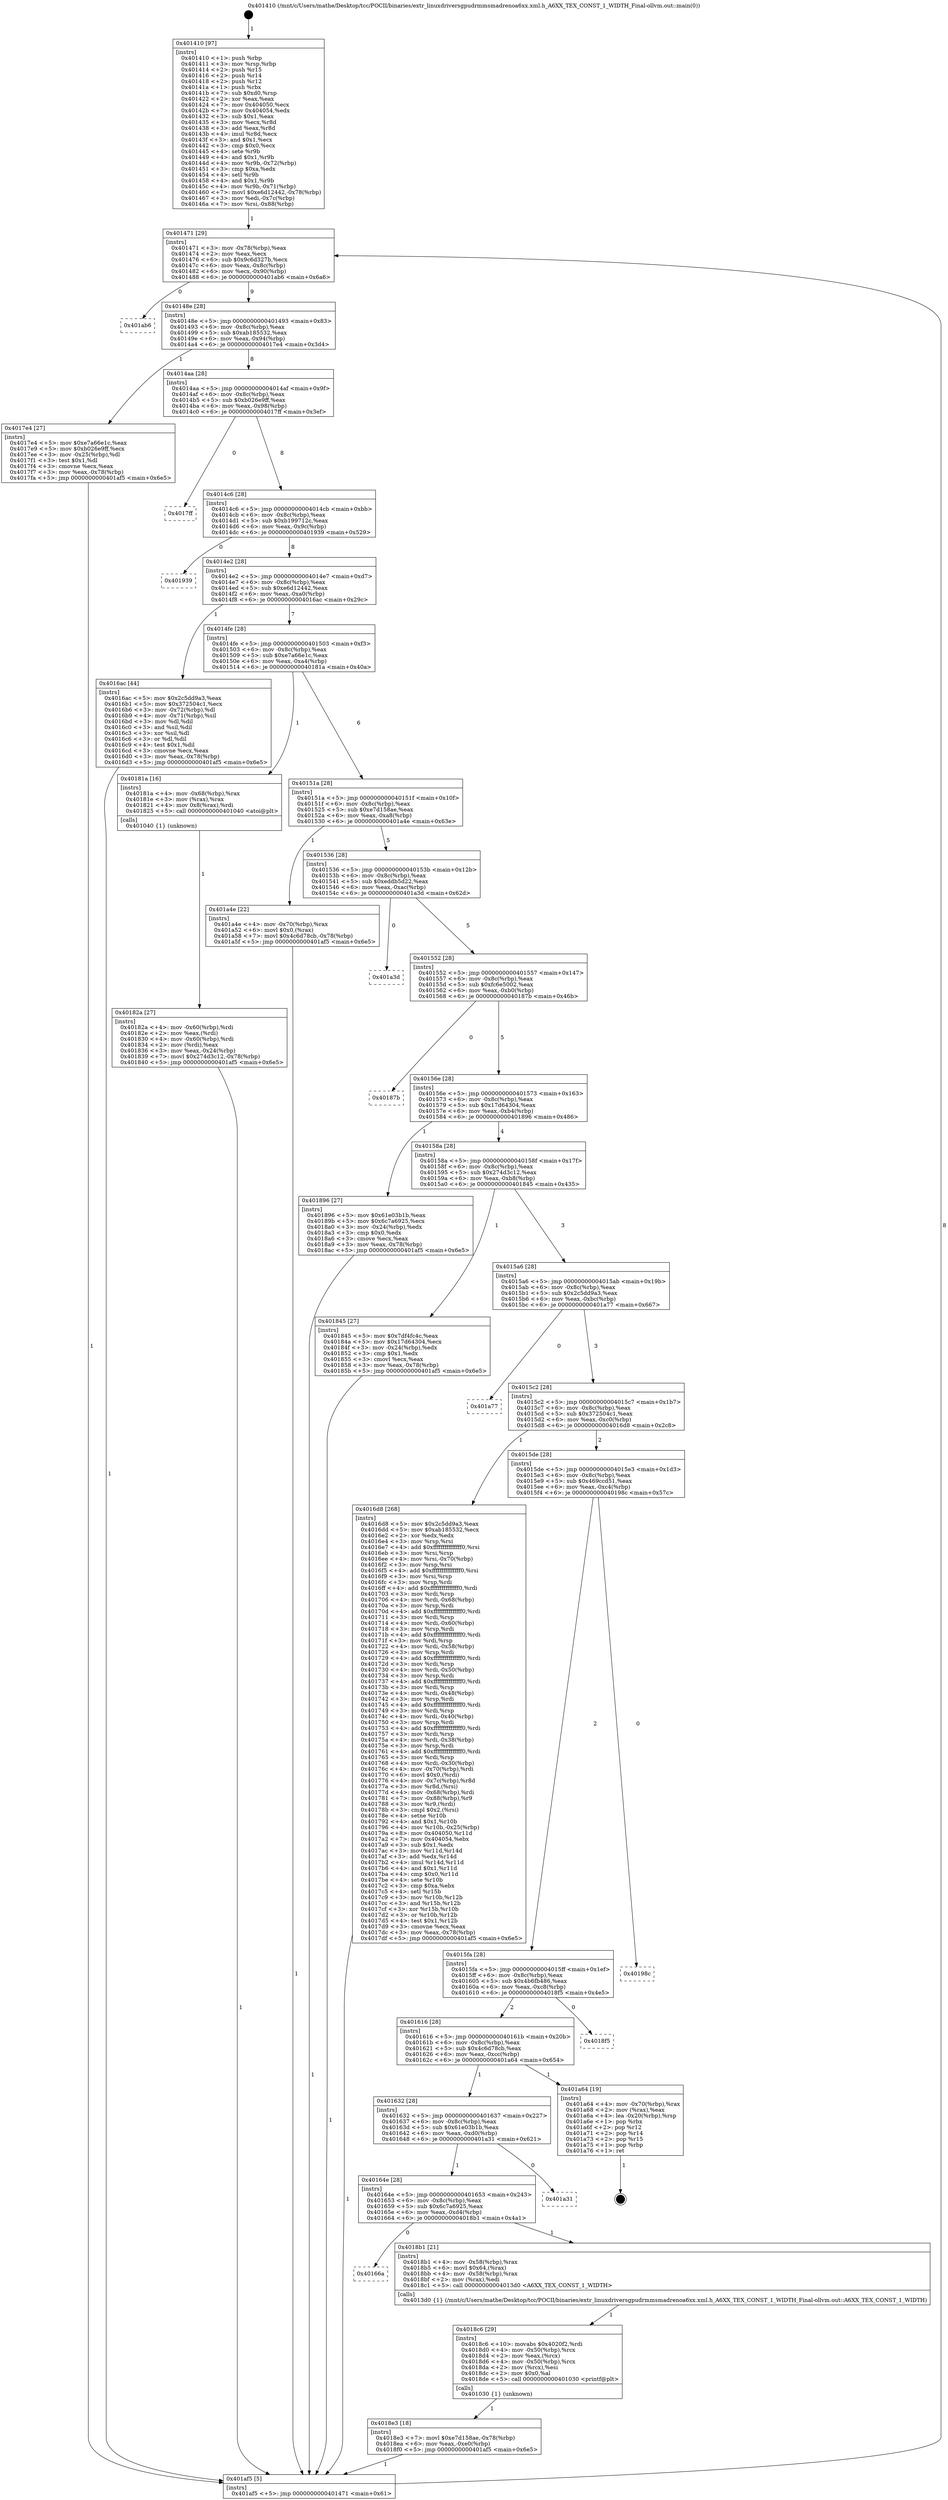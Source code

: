 digraph "0x401410" {
  label = "0x401410 (/mnt/c/Users/mathe/Desktop/tcc/POCII/binaries/extr_linuxdriversgpudrmmsmadrenoa6xx.xml.h_A6XX_TEX_CONST_1_WIDTH_Final-ollvm.out::main(0))"
  labelloc = "t"
  node[shape=record]

  Entry [label="",width=0.3,height=0.3,shape=circle,fillcolor=black,style=filled]
  "0x401471" [label="{
     0x401471 [29]\l
     | [instrs]\l
     &nbsp;&nbsp;0x401471 \<+3\>: mov -0x78(%rbp),%eax\l
     &nbsp;&nbsp;0x401474 \<+2\>: mov %eax,%ecx\l
     &nbsp;&nbsp;0x401476 \<+6\>: sub $0x9c6d327b,%ecx\l
     &nbsp;&nbsp;0x40147c \<+6\>: mov %eax,-0x8c(%rbp)\l
     &nbsp;&nbsp;0x401482 \<+6\>: mov %ecx,-0x90(%rbp)\l
     &nbsp;&nbsp;0x401488 \<+6\>: je 0000000000401ab6 \<main+0x6a6\>\l
  }"]
  "0x401ab6" [label="{
     0x401ab6\l
  }", style=dashed]
  "0x40148e" [label="{
     0x40148e [28]\l
     | [instrs]\l
     &nbsp;&nbsp;0x40148e \<+5\>: jmp 0000000000401493 \<main+0x83\>\l
     &nbsp;&nbsp;0x401493 \<+6\>: mov -0x8c(%rbp),%eax\l
     &nbsp;&nbsp;0x401499 \<+5\>: sub $0xab185532,%eax\l
     &nbsp;&nbsp;0x40149e \<+6\>: mov %eax,-0x94(%rbp)\l
     &nbsp;&nbsp;0x4014a4 \<+6\>: je 00000000004017e4 \<main+0x3d4\>\l
  }"]
  Exit [label="",width=0.3,height=0.3,shape=circle,fillcolor=black,style=filled,peripheries=2]
  "0x4017e4" [label="{
     0x4017e4 [27]\l
     | [instrs]\l
     &nbsp;&nbsp;0x4017e4 \<+5\>: mov $0xe7a66e1c,%eax\l
     &nbsp;&nbsp;0x4017e9 \<+5\>: mov $0xb026e9ff,%ecx\l
     &nbsp;&nbsp;0x4017ee \<+3\>: mov -0x25(%rbp),%dl\l
     &nbsp;&nbsp;0x4017f1 \<+3\>: test $0x1,%dl\l
     &nbsp;&nbsp;0x4017f4 \<+3\>: cmovne %ecx,%eax\l
     &nbsp;&nbsp;0x4017f7 \<+3\>: mov %eax,-0x78(%rbp)\l
     &nbsp;&nbsp;0x4017fa \<+5\>: jmp 0000000000401af5 \<main+0x6e5\>\l
  }"]
  "0x4014aa" [label="{
     0x4014aa [28]\l
     | [instrs]\l
     &nbsp;&nbsp;0x4014aa \<+5\>: jmp 00000000004014af \<main+0x9f\>\l
     &nbsp;&nbsp;0x4014af \<+6\>: mov -0x8c(%rbp),%eax\l
     &nbsp;&nbsp;0x4014b5 \<+5\>: sub $0xb026e9ff,%eax\l
     &nbsp;&nbsp;0x4014ba \<+6\>: mov %eax,-0x98(%rbp)\l
     &nbsp;&nbsp;0x4014c0 \<+6\>: je 00000000004017ff \<main+0x3ef\>\l
  }"]
  "0x4018e3" [label="{
     0x4018e3 [18]\l
     | [instrs]\l
     &nbsp;&nbsp;0x4018e3 \<+7\>: movl $0xe7d158ae,-0x78(%rbp)\l
     &nbsp;&nbsp;0x4018ea \<+6\>: mov %eax,-0xe0(%rbp)\l
     &nbsp;&nbsp;0x4018f0 \<+5\>: jmp 0000000000401af5 \<main+0x6e5\>\l
  }"]
  "0x4017ff" [label="{
     0x4017ff\l
  }", style=dashed]
  "0x4014c6" [label="{
     0x4014c6 [28]\l
     | [instrs]\l
     &nbsp;&nbsp;0x4014c6 \<+5\>: jmp 00000000004014cb \<main+0xbb\>\l
     &nbsp;&nbsp;0x4014cb \<+6\>: mov -0x8c(%rbp),%eax\l
     &nbsp;&nbsp;0x4014d1 \<+5\>: sub $0xb199712c,%eax\l
     &nbsp;&nbsp;0x4014d6 \<+6\>: mov %eax,-0x9c(%rbp)\l
     &nbsp;&nbsp;0x4014dc \<+6\>: je 0000000000401939 \<main+0x529\>\l
  }"]
  "0x4018c6" [label="{
     0x4018c6 [29]\l
     | [instrs]\l
     &nbsp;&nbsp;0x4018c6 \<+10\>: movabs $0x4020f2,%rdi\l
     &nbsp;&nbsp;0x4018d0 \<+4\>: mov -0x50(%rbp),%rcx\l
     &nbsp;&nbsp;0x4018d4 \<+2\>: mov %eax,(%rcx)\l
     &nbsp;&nbsp;0x4018d6 \<+4\>: mov -0x50(%rbp),%rcx\l
     &nbsp;&nbsp;0x4018da \<+2\>: mov (%rcx),%esi\l
     &nbsp;&nbsp;0x4018dc \<+2\>: mov $0x0,%al\l
     &nbsp;&nbsp;0x4018de \<+5\>: call 0000000000401030 \<printf@plt\>\l
     | [calls]\l
     &nbsp;&nbsp;0x401030 \{1\} (unknown)\l
  }"]
  "0x401939" [label="{
     0x401939\l
  }", style=dashed]
  "0x4014e2" [label="{
     0x4014e2 [28]\l
     | [instrs]\l
     &nbsp;&nbsp;0x4014e2 \<+5\>: jmp 00000000004014e7 \<main+0xd7\>\l
     &nbsp;&nbsp;0x4014e7 \<+6\>: mov -0x8c(%rbp),%eax\l
     &nbsp;&nbsp;0x4014ed \<+5\>: sub $0xe6d12442,%eax\l
     &nbsp;&nbsp;0x4014f2 \<+6\>: mov %eax,-0xa0(%rbp)\l
     &nbsp;&nbsp;0x4014f8 \<+6\>: je 00000000004016ac \<main+0x29c\>\l
  }"]
  "0x40166a" [label="{
     0x40166a\l
  }", style=dashed]
  "0x4016ac" [label="{
     0x4016ac [44]\l
     | [instrs]\l
     &nbsp;&nbsp;0x4016ac \<+5\>: mov $0x2c5dd9a3,%eax\l
     &nbsp;&nbsp;0x4016b1 \<+5\>: mov $0x372504c1,%ecx\l
     &nbsp;&nbsp;0x4016b6 \<+3\>: mov -0x72(%rbp),%dl\l
     &nbsp;&nbsp;0x4016b9 \<+4\>: mov -0x71(%rbp),%sil\l
     &nbsp;&nbsp;0x4016bd \<+3\>: mov %dl,%dil\l
     &nbsp;&nbsp;0x4016c0 \<+3\>: and %sil,%dil\l
     &nbsp;&nbsp;0x4016c3 \<+3\>: xor %sil,%dl\l
     &nbsp;&nbsp;0x4016c6 \<+3\>: or %dl,%dil\l
     &nbsp;&nbsp;0x4016c9 \<+4\>: test $0x1,%dil\l
     &nbsp;&nbsp;0x4016cd \<+3\>: cmovne %ecx,%eax\l
     &nbsp;&nbsp;0x4016d0 \<+3\>: mov %eax,-0x78(%rbp)\l
     &nbsp;&nbsp;0x4016d3 \<+5\>: jmp 0000000000401af5 \<main+0x6e5\>\l
  }"]
  "0x4014fe" [label="{
     0x4014fe [28]\l
     | [instrs]\l
     &nbsp;&nbsp;0x4014fe \<+5\>: jmp 0000000000401503 \<main+0xf3\>\l
     &nbsp;&nbsp;0x401503 \<+6\>: mov -0x8c(%rbp),%eax\l
     &nbsp;&nbsp;0x401509 \<+5\>: sub $0xe7a66e1c,%eax\l
     &nbsp;&nbsp;0x40150e \<+6\>: mov %eax,-0xa4(%rbp)\l
     &nbsp;&nbsp;0x401514 \<+6\>: je 000000000040181a \<main+0x40a\>\l
  }"]
  "0x401af5" [label="{
     0x401af5 [5]\l
     | [instrs]\l
     &nbsp;&nbsp;0x401af5 \<+5\>: jmp 0000000000401471 \<main+0x61\>\l
  }"]
  "0x401410" [label="{
     0x401410 [97]\l
     | [instrs]\l
     &nbsp;&nbsp;0x401410 \<+1\>: push %rbp\l
     &nbsp;&nbsp;0x401411 \<+3\>: mov %rsp,%rbp\l
     &nbsp;&nbsp;0x401414 \<+2\>: push %r15\l
     &nbsp;&nbsp;0x401416 \<+2\>: push %r14\l
     &nbsp;&nbsp;0x401418 \<+2\>: push %r12\l
     &nbsp;&nbsp;0x40141a \<+1\>: push %rbx\l
     &nbsp;&nbsp;0x40141b \<+7\>: sub $0xd0,%rsp\l
     &nbsp;&nbsp;0x401422 \<+2\>: xor %eax,%eax\l
     &nbsp;&nbsp;0x401424 \<+7\>: mov 0x404050,%ecx\l
     &nbsp;&nbsp;0x40142b \<+7\>: mov 0x404054,%edx\l
     &nbsp;&nbsp;0x401432 \<+3\>: sub $0x1,%eax\l
     &nbsp;&nbsp;0x401435 \<+3\>: mov %ecx,%r8d\l
     &nbsp;&nbsp;0x401438 \<+3\>: add %eax,%r8d\l
     &nbsp;&nbsp;0x40143b \<+4\>: imul %r8d,%ecx\l
     &nbsp;&nbsp;0x40143f \<+3\>: and $0x1,%ecx\l
     &nbsp;&nbsp;0x401442 \<+3\>: cmp $0x0,%ecx\l
     &nbsp;&nbsp;0x401445 \<+4\>: sete %r9b\l
     &nbsp;&nbsp;0x401449 \<+4\>: and $0x1,%r9b\l
     &nbsp;&nbsp;0x40144d \<+4\>: mov %r9b,-0x72(%rbp)\l
     &nbsp;&nbsp;0x401451 \<+3\>: cmp $0xa,%edx\l
     &nbsp;&nbsp;0x401454 \<+4\>: setl %r9b\l
     &nbsp;&nbsp;0x401458 \<+4\>: and $0x1,%r9b\l
     &nbsp;&nbsp;0x40145c \<+4\>: mov %r9b,-0x71(%rbp)\l
     &nbsp;&nbsp;0x401460 \<+7\>: movl $0xe6d12442,-0x78(%rbp)\l
     &nbsp;&nbsp;0x401467 \<+3\>: mov %edi,-0x7c(%rbp)\l
     &nbsp;&nbsp;0x40146a \<+7\>: mov %rsi,-0x88(%rbp)\l
  }"]
  "0x4018b1" [label="{
     0x4018b1 [21]\l
     | [instrs]\l
     &nbsp;&nbsp;0x4018b1 \<+4\>: mov -0x58(%rbp),%rax\l
     &nbsp;&nbsp;0x4018b5 \<+6\>: movl $0x64,(%rax)\l
     &nbsp;&nbsp;0x4018bb \<+4\>: mov -0x58(%rbp),%rax\l
     &nbsp;&nbsp;0x4018bf \<+2\>: mov (%rax),%edi\l
     &nbsp;&nbsp;0x4018c1 \<+5\>: call 00000000004013d0 \<A6XX_TEX_CONST_1_WIDTH\>\l
     | [calls]\l
     &nbsp;&nbsp;0x4013d0 \{1\} (/mnt/c/Users/mathe/Desktop/tcc/POCII/binaries/extr_linuxdriversgpudrmmsmadrenoa6xx.xml.h_A6XX_TEX_CONST_1_WIDTH_Final-ollvm.out::A6XX_TEX_CONST_1_WIDTH)\l
  }"]
  "0x40181a" [label="{
     0x40181a [16]\l
     | [instrs]\l
     &nbsp;&nbsp;0x40181a \<+4\>: mov -0x68(%rbp),%rax\l
     &nbsp;&nbsp;0x40181e \<+3\>: mov (%rax),%rax\l
     &nbsp;&nbsp;0x401821 \<+4\>: mov 0x8(%rax),%rdi\l
     &nbsp;&nbsp;0x401825 \<+5\>: call 0000000000401040 \<atoi@plt\>\l
     | [calls]\l
     &nbsp;&nbsp;0x401040 \{1\} (unknown)\l
  }"]
  "0x40151a" [label="{
     0x40151a [28]\l
     | [instrs]\l
     &nbsp;&nbsp;0x40151a \<+5\>: jmp 000000000040151f \<main+0x10f\>\l
     &nbsp;&nbsp;0x40151f \<+6\>: mov -0x8c(%rbp),%eax\l
     &nbsp;&nbsp;0x401525 \<+5\>: sub $0xe7d158ae,%eax\l
     &nbsp;&nbsp;0x40152a \<+6\>: mov %eax,-0xa8(%rbp)\l
     &nbsp;&nbsp;0x401530 \<+6\>: je 0000000000401a4e \<main+0x63e\>\l
  }"]
  "0x40164e" [label="{
     0x40164e [28]\l
     | [instrs]\l
     &nbsp;&nbsp;0x40164e \<+5\>: jmp 0000000000401653 \<main+0x243\>\l
     &nbsp;&nbsp;0x401653 \<+6\>: mov -0x8c(%rbp),%eax\l
     &nbsp;&nbsp;0x401659 \<+5\>: sub $0x6c7a6925,%eax\l
     &nbsp;&nbsp;0x40165e \<+6\>: mov %eax,-0xd4(%rbp)\l
     &nbsp;&nbsp;0x401664 \<+6\>: je 00000000004018b1 \<main+0x4a1\>\l
  }"]
  "0x401a4e" [label="{
     0x401a4e [22]\l
     | [instrs]\l
     &nbsp;&nbsp;0x401a4e \<+4\>: mov -0x70(%rbp),%rax\l
     &nbsp;&nbsp;0x401a52 \<+6\>: movl $0x0,(%rax)\l
     &nbsp;&nbsp;0x401a58 \<+7\>: movl $0x4c6d78cb,-0x78(%rbp)\l
     &nbsp;&nbsp;0x401a5f \<+5\>: jmp 0000000000401af5 \<main+0x6e5\>\l
  }"]
  "0x401536" [label="{
     0x401536 [28]\l
     | [instrs]\l
     &nbsp;&nbsp;0x401536 \<+5\>: jmp 000000000040153b \<main+0x12b\>\l
     &nbsp;&nbsp;0x40153b \<+6\>: mov -0x8c(%rbp),%eax\l
     &nbsp;&nbsp;0x401541 \<+5\>: sub $0xeddb5d22,%eax\l
     &nbsp;&nbsp;0x401546 \<+6\>: mov %eax,-0xac(%rbp)\l
     &nbsp;&nbsp;0x40154c \<+6\>: je 0000000000401a3d \<main+0x62d\>\l
  }"]
  "0x401a31" [label="{
     0x401a31\l
  }", style=dashed]
  "0x401a3d" [label="{
     0x401a3d\l
  }", style=dashed]
  "0x401552" [label="{
     0x401552 [28]\l
     | [instrs]\l
     &nbsp;&nbsp;0x401552 \<+5\>: jmp 0000000000401557 \<main+0x147\>\l
     &nbsp;&nbsp;0x401557 \<+6\>: mov -0x8c(%rbp),%eax\l
     &nbsp;&nbsp;0x40155d \<+5\>: sub $0xfc6e5002,%eax\l
     &nbsp;&nbsp;0x401562 \<+6\>: mov %eax,-0xb0(%rbp)\l
     &nbsp;&nbsp;0x401568 \<+6\>: je 000000000040187b \<main+0x46b\>\l
  }"]
  "0x401632" [label="{
     0x401632 [28]\l
     | [instrs]\l
     &nbsp;&nbsp;0x401632 \<+5\>: jmp 0000000000401637 \<main+0x227\>\l
     &nbsp;&nbsp;0x401637 \<+6\>: mov -0x8c(%rbp),%eax\l
     &nbsp;&nbsp;0x40163d \<+5\>: sub $0x61e03b1b,%eax\l
     &nbsp;&nbsp;0x401642 \<+6\>: mov %eax,-0xd0(%rbp)\l
     &nbsp;&nbsp;0x401648 \<+6\>: je 0000000000401a31 \<main+0x621\>\l
  }"]
  "0x40187b" [label="{
     0x40187b\l
  }", style=dashed]
  "0x40156e" [label="{
     0x40156e [28]\l
     | [instrs]\l
     &nbsp;&nbsp;0x40156e \<+5\>: jmp 0000000000401573 \<main+0x163\>\l
     &nbsp;&nbsp;0x401573 \<+6\>: mov -0x8c(%rbp),%eax\l
     &nbsp;&nbsp;0x401579 \<+5\>: sub $0x17d64304,%eax\l
     &nbsp;&nbsp;0x40157e \<+6\>: mov %eax,-0xb4(%rbp)\l
     &nbsp;&nbsp;0x401584 \<+6\>: je 0000000000401896 \<main+0x486\>\l
  }"]
  "0x401a64" [label="{
     0x401a64 [19]\l
     | [instrs]\l
     &nbsp;&nbsp;0x401a64 \<+4\>: mov -0x70(%rbp),%rax\l
     &nbsp;&nbsp;0x401a68 \<+2\>: mov (%rax),%eax\l
     &nbsp;&nbsp;0x401a6a \<+4\>: lea -0x20(%rbp),%rsp\l
     &nbsp;&nbsp;0x401a6e \<+1\>: pop %rbx\l
     &nbsp;&nbsp;0x401a6f \<+2\>: pop %r12\l
     &nbsp;&nbsp;0x401a71 \<+2\>: pop %r14\l
     &nbsp;&nbsp;0x401a73 \<+2\>: pop %r15\l
     &nbsp;&nbsp;0x401a75 \<+1\>: pop %rbp\l
     &nbsp;&nbsp;0x401a76 \<+1\>: ret\l
  }"]
  "0x401896" [label="{
     0x401896 [27]\l
     | [instrs]\l
     &nbsp;&nbsp;0x401896 \<+5\>: mov $0x61e03b1b,%eax\l
     &nbsp;&nbsp;0x40189b \<+5\>: mov $0x6c7a6925,%ecx\l
     &nbsp;&nbsp;0x4018a0 \<+3\>: mov -0x24(%rbp),%edx\l
     &nbsp;&nbsp;0x4018a3 \<+3\>: cmp $0x0,%edx\l
     &nbsp;&nbsp;0x4018a6 \<+3\>: cmove %ecx,%eax\l
     &nbsp;&nbsp;0x4018a9 \<+3\>: mov %eax,-0x78(%rbp)\l
     &nbsp;&nbsp;0x4018ac \<+5\>: jmp 0000000000401af5 \<main+0x6e5\>\l
  }"]
  "0x40158a" [label="{
     0x40158a [28]\l
     | [instrs]\l
     &nbsp;&nbsp;0x40158a \<+5\>: jmp 000000000040158f \<main+0x17f\>\l
     &nbsp;&nbsp;0x40158f \<+6\>: mov -0x8c(%rbp),%eax\l
     &nbsp;&nbsp;0x401595 \<+5\>: sub $0x274d3c12,%eax\l
     &nbsp;&nbsp;0x40159a \<+6\>: mov %eax,-0xb8(%rbp)\l
     &nbsp;&nbsp;0x4015a0 \<+6\>: je 0000000000401845 \<main+0x435\>\l
  }"]
  "0x401616" [label="{
     0x401616 [28]\l
     | [instrs]\l
     &nbsp;&nbsp;0x401616 \<+5\>: jmp 000000000040161b \<main+0x20b\>\l
     &nbsp;&nbsp;0x40161b \<+6\>: mov -0x8c(%rbp),%eax\l
     &nbsp;&nbsp;0x401621 \<+5\>: sub $0x4c6d78cb,%eax\l
     &nbsp;&nbsp;0x401626 \<+6\>: mov %eax,-0xcc(%rbp)\l
     &nbsp;&nbsp;0x40162c \<+6\>: je 0000000000401a64 \<main+0x654\>\l
  }"]
  "0x401845" [label="{
     0x401845 [27]\l
     | [instrs]\l
     &nbsp;&nbsp;0x401845 \<+5\>: mov $0x7df4fc4c,%eax\l
     &nbsp;&nbsp;0x40184a \<+5\>: mov $0x17d64304,%ecx\l
     &nbsp;&nbsp;0x40184f \<+3\>: mov -0x24(%rbp),%edx\l
     &nbsp;&nbsp;0x401852 \<+3\>: cmp $0x1,%edx\l
     &nbsp;&nbsp;0x401855 \<+3\>: cmovl %ecx,%eax\l
     &nbsp;&nbsp;0x401858 \<+3\>: mov %eax,-0x78(%rbp)\l
     &nbsp;&nbsp;0x40185b \<+5\>: jmp 0000000000401af5 \<main+0x6e5\>\l
  }"]
  "0x4015a6" [label="{
     0x4015a6 [28]\l
     | [instrs]\l
     &nbsp;&nbsp;0x4015a6 \<+5\>: jmp 00000000004015ab \<main+0x19b\>\l
     &nbsp;&nbsp;0x4015ab \<+6\>: mov -0x8c(%rbp),%eax\l
     &nbsp;&nbsp;0x4015b1 \<+5\>: sub $0x2c5dd9a3,%eax\l
     &nbsp;&nbsp;0x4015b6 \<+6\>: mov %eax,-0xbc(%rbp)\l
     &nbsp;&nbsp;0x4015bc \<+6\>: je 0000000000401a77 \<main+0x667\>\l
  }"]
  "0x4018f5" [label="{
     0x4018f5\l
  }", style=dashed]
  "0x401a77" [label="{
     0x401a77\l
  }", style=dashed]
  "0x4015c2" [label="{
     0x4015c2 [28]\l
     | [instrs]\l
     &nbsp;&nbsp;0x4015c2 \<+5\>: jmp 00000000004015c7 \<main+0x1b7\>\l
     &nbsp;&nbsp;0x4015c7 \<+6\>: mov -0x8c(%rbp),%eax\l
     &nbsp;&nbsp;0x4015cd \<+5\>: sub $0x372504c1,%eax\l
     &nbsp;&nbsp;0x4015d2 \<+6\>: mov %eax,-0xc0(%rbp)\l
     &nbsp;&nbsp;0x4015d8 \<+6\>: je 00000000004016d8 \<main+0x2c8\>\l
  }"]
  "0x4015fa" [label="{
     0x4015fa [28]\l
     | [instrs]\l
     &nbsp;&nbsp;0x4015fa \<+5\>: jmp 00000000004015ff \<main+0x1ef\>\l
     &nbsp;&nbsp;0x4015ff \<+6\>: mov -0x8c(%rbp),%eax\l
     &nbsp;&nbsp;0x401605 \<+5\>: sub $0x4b6fb486,%eax\l
     &nbsp;&nbsp;0x40160a \<+6\>: mov %eax,-0xc8(%rbp)\l
     &nbsp;&nbsp;0x401610 \<+6\>: je 00000000004018f5 \<main+0x4e5\>\l
  }"]
  "0x4016d8" [label="{
     0x4016d8 [268]\l
     | [instrs]\l
     &nbsp;&nbsp;0x4016d8 \<+5\>: mov $0x2c5dd9a3,%eax\l
     &nbsp;&nbsp;0x4016dd \<+5\>: mov $0xab185532,%ecx\l
     &nbsp;&nbsp;0x4016e2 \<+2\>: xor %edx,%edx\l
     &nbsp;&nbsp;0x4016e4 \<+3\>: mov %rsp,%rsi\l
     &nbsp;&nbsp;0x4016e7 \<+4\>: add $0xfffffffffffffff0,%rsi\l
     &nbsp;&nbsp;0x4016eb \<+3\>: mov %rsi,%rsp\l
     &nbsp;&nbsp;0x4016ee \<+4\>: mov %rsi,-0x70(%rbp)\l
     &nbsp;&nbsp;0x4016f2 \<+3\>: mov %rsp,%rsi\l
     &nbsp;&nbsp;0x4016f5 \<+4\>: add $0xfffffffffffffff0,%rsi\l
     &nbsp;&nbsp;0x4016f9 \<+3\>: mov %rsi,%rsp\l
     &nbsp;&nbsp;0x4016fc \<+3\>: mov %rsp,%rdi\l
     &nbsp;&nbsp;0x4016ff \<+4\>: add $0xfffffffffffffff0,%rdi\l
     &nbsp;&nbsp;0x401703 \<+3\>: mov %rdi,%rsp\l
     &nbsp;&nbsp;0x401706 \<+4\>: mov %rdi,-0x68(%rbp)\l
     &nbsp;&nbsp;0x40170a \<+3\>: mov %rsp,%rdi\l
     &nbsp;&nbsp;0x40170d \<+4\>: add $0xfffffffffffffff0,%rdi\l
     &nbsp;&nbsp;0x401711 \<+3\>: mov %rdi,%rsp\l
     &nbsp;&nbsp;0x401714 \<+4\>: mov %rdi,-0x60(%rbp)\l
     &nbsp;&nbsp;0x401718 \<+3\>: mov %rsp,%rdi\l
     &nbsp;&nbsp;0x40171b \<+4\>: add $0xfffffffffffffff0,%rdi\l
     &nbsp;&nbsp;0x40171f \<+3\>: mov %rdi,%rsp\l
     &nbsp;&nbsp;0x401722 \<+4\>: mov %rdi,-0x58(%rbp)\l
     &nbsp;&nbsp;0x401726 \<+3\>: mov %rsp,%rdi\l
     &nbsp;&nbsp;0x401729 \<+4\>: add $0xfffffffffffffff0,%rdi\l
     &nbsp;&nbsp;0x40172d \<+3\>: mov %rdi,%rsp\l
     &nbsp;&nbsp;0x401730 \<+4\>: mov %rdi,-0x50(%rbp)\l
     &nbsp;&nbsp;0x401734 \<+3\>: mov %rsp,%rdi\l
     &nbsp;&nbsp;0x401737 \<+4\>: add $0xfffffffffffffff0,%rdi\l
     &nbsp;&nbsp;0x40173b \<+3\>: mov %rdi,%rsp\l
     &nbsp;&nbsp;0x40173e \<+4\>: mov %rdi,-0x48(%rbp)\l
     &nbsp;&nbsp;0x401742 \<+3\>: mov %rsp,%rdi\l
     &nbsp;&nbsp;0x401745 \<+4\>: add $0xfffffffffffffff0,%rdi\l
     &nbsp;&nbsp;0x401749 \<+3\>: mov %rdi,%rsp\l
     &nbsp;&nbsp;0x40174c \<+4\>: mov %rdi,-0x40(%rbp)\l
     &nbsp;&nbsp;0x401750 \<+3\>: mov %rsp,%rdi\l
     &nbsp;&nbsp;0x401753 \<+4\>: add $0xfffffffffffffff0,%rdi\l
     &nbsp;&nbsp;0x401757 \<+3\>: mov %rdi,%rsp\l
     &nbsp;&nbsp;0x40175a \<+4\>: mov %rdi,-0x38(%rbp)\l
     &nbsp;&nbsp;0x40175e \<+3\>: mov %rsp,%rdi\l
     &nbsp;&nbsp;0x401761 \<+4\>: add $0xfffffffffffffff0,%rdi\l
     &nbsp;&nbsp;0x401765 \<+3\>: mov %rdi,%rsp\l
     &nbsp;&nbsp;0x401768 \<+4\>: mov %rdi,-0x30(%rbp)\l
     &nbsp;&nbsp;0x40176c \<+4\>: mov -0x70(%rbp),%rdi\l
     &nbsp;&nbsp;0x401770 \<+6\>: movl $0x0,(%rdi)\l
     &nbsp;&nbsp;0x401776 \<+4\>: mov -0x7c(%rbp),%r8d\l
     &nbsp;&nbsp;0x40177a \<+3\>: mov %r8d,(%rsi)\l
     &nbsp;&nbsp;0x40177d \<+4\>: mov -0x68(%rbp),%rdi\l
     &nbsp;&nbsp;0x401781 \<+7\>: mov -0x88(%rbp),%r9\l
     &nbsp;&nbsp;0x401788 \<+3\>: mov %r9,(%rdi)\l
     &nbsp;&nbsp;0x40178b \<+3\>: cmpl $0x2,(%rsi)\l
     &nbsp;&nbsp;0x40178e \<+4\>: setne %r10b\l
     &nbsp;&nbsp;0x401792 \<+4\>: and $0x1,%r10b\l
     &nbsp;&nbsp;0x401796 \<+4\>: mov %r10b,-0x25(%rbp)\l
     &nbsp;&nbsp;0x40179a \<+8\>: mov 0x404050,%r11d\l
     &nbsp;&nbsp;0x4017a2 \<+7\>: mov 0x404054,%ebx\l
     &nbsp;&nbsp;0x4017a9 \<+3\>: sub $0x1,%edx\l
     &nbsp;&nbsp;0x4017ac \<+3\>: mov %r11d,%r14d\l
     &nbsp;&nbsp;0x4017af \<+3\>: add %edx,%r14d\l
     &nbsp;&nbsp;0x4017b2 \<+4\>: imul %r14d,%r11d\l
     &nbsp;&nbsp;0x4017b6 \<+4\>: and $0x1,%r11d\l
     &nbsp;&nbsp;0x4017ba \<+4\>: cmp $0x0,%r11d\l
     &nbsp;&nbsp;0x4017be \<+4\>: sete %r10b\l
     &nbsp;&nbsp;0x4017c2 \<+3\>: cmp $0xa,%ebx\l
     &nbsp;&nbsp;0x4017c5 \<+4\>: setl %r15b\l
     &nbsp;&nbsp;0x4017c9 \<+3\>: mov %r10b,%r12b\l
     &nbsp;&nbsp;0x4017cc \<+3\>: and %r15b,%r12b\l
     &nbsp;&nbsp;0x4017cf \<+3\>: xor %r15b,%r10b\l
     &nbsp;&nbsp;0x4017d2 \<+3\>: or %r10b,%r12b\l
     &nbsp;&nbsp;0x4017d5 \<+4\>: test $0x1,%r12b\l
     &nbsp;&nbsp;0x4017d9 \<+3\>: cmovne %ecx,%eax\l
     &nbsp;&nbsp;0x4017dc \<+3\>: mov %eax,-0x78(%rbp)\l
     &nbsp;&nbsp;0x4017df \<+5\>: jmp 0000000000401af5 \<main+0x6e5\>\l
  }"]
  "0x4015de" [label="{
     0x4015de [28]\l
     | [instrs]\l
     &nbsp;&nbsp;0x4015de \<+5\>: jmp 00000000004015e3 \<main+0x1d3\>\l
     &nbsp;&nbsp;0x4015e3 \<+6\>: mov -0x8c(%rbp),%eax\l
     &nbsp;&nbsp;0x4015e9 \<+5\>: sub $0x469ccd51,%eax\l
     &nbsp;&nbsp;0x4015ee \<+6\>: mov %eax,-0xc4(%rbp)\l
     &nbsp;&nbsp;0x4015f4 \<+6\>: je 000000000040198c \<main+0x57c\>\l
  }"]
  "0x40198c" [label="{
     0x40198c\l
  }", style=dashed]
  "0x40182a" [label="{
     0x40182a [27]\l
     | [instrs]\l
     &nbsp;&nbsp;0x40182a \<+4\>: mov -0x60(%rbp),%rdi\l
     &nbsp;&nbsp;0x40182e \<+2\>: mov %eax,(%rdi)\l
     &nbsp;&nbsp;0x401830 \<+4\>: mov -0x60(%rbp),%rdi\l
     &nbsp;&nbsp;0x401834 \<+2\>: mov (%rdi),%eax\l
     &nbsp;&nbsp;0x401836 \<+3\>: mov %eax,-0x24(%rbp)\l
     &nbsp;&nbsp;0x401839 \<+7\>: movl $0x274d3c12,-0x78(%rbp)\l
     &nbsp;&nbsp;0x401840 \<+5\>: jmp 0000000000401af5 \<main+0x6e5\>\l
  }"]
  Entry -> "0x401410" [label=" 1"]
  "0x401471" -> "0x401ab6" [label=" 0"]
  "0x401471" -> "0x40148e" [label=" 9"]
  "0x401a64" -> Exit [label=" 1"]
  "0x40148e" -> "0x4017e4" [label=" 1"]
  "0x40148e" -> "0x4014aa" [label=" 8"]
  "0x401a4e" -> "0x401af5" [label=" 1"]
  "0x4014aa" -> "0x4017ff" [label=" 0"]
  "0x4014aa" -> "0x4014c6" [label=" 8"]
  "0x4018e3" -> "0x401af5" [label=" 1"]
  "0x4014c6" -> "0x401939" [label=" 0"]
  "0x4014c6" -> "0x4014e2" [label=" 8"]
  "0x4018c6" -> "0x4018e3" [label=" 1"]
  "0x4014e2" -> "0x4016ac" [label=" 1"]
  "0x4014e2" -> "0x4014fe" [label=" 7"]
  "0x4016ac" -> "0x401af5" [label=" 1"]
  "0x401410" -> "0x401471" [label=" 1"]
  "0x401af5" -> "0x401471" [label=" 8"]
  "0x4018b1" -> "0x4018c6" [label=" 1"]
  "0x4014fe" -> "0x40181a" [label=" 1"]
  "0x4014fe" -> "0x40151a" [label=" 6"]
  "0x40164e" -> "0x40166a" [label=" 0"]
  "0x40151a" -> "0x401a4e" [label=" 1"]
  "0x40151a" -> "0x401536" [label=" 5"]
  "0x40164e" -> "0x4018b1" [label=" 1"]
  "0x401536" -> "0x401a3d" [label=" 0"]
  "0x401536" -> "0x401552" [label=" 5"]
  "0x401632" -> "0x40164e" [label=" 1"]
  "0x401552" -> "0x40187b" [label=" 0"]
  "0x401552" -> "0x40156e" [label=" 5"]
  "0x401632" -> "0x401a31" [label=" 0"]
  "0x40156e" -> "0x401896" [label=" 1"]
  "0x40156e" -> "0x40158a" [label=" 4"]
  "0x401616" -> "0x401632" [label=" 1"]
  "0x40158a" -> "0x401845" [label=" 1"]
  "0x40158a" -> "0x4015a6" [label=" 3"]
  "0x401616" -> "0x401a64" [label=" 1"]
  "0x4015a6" -> "0x401a77" [label=" 0"]
  "0x4015a6" -> "0x4015c2" [label=" 3"]
  "0x4015fa" -> "0x401616" [label=" 2"]
  "0x4015c2" -> "0x4016d8" [label=" 1"]
  "0x4015c2" -> "0x4015de" [label=" 2"]
  "0x4015fa" -> "0x4018f5" [label=" 0"]
  "0x4016d8" -> "0x401af5" [label=" 1"]
  "0x4017e4" -> "0x401af5" [label=" 1"]
  "0x40181a" -> "0x40182a" [label=" 1"]
  "0x40182a" -> "0x401af5" [label=" 1"]
  "0x401845" -> "0x401af5" [label=" 1"]
  "0x401896" -> "0x401af5" [label=" 1"]
  "0x4015de" -> "0x4015fa" [label=" 2"]
  "0x4015de" -> "0x40198c" [label=" 0"]
}
